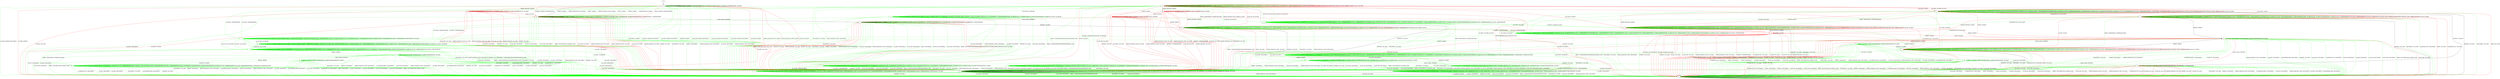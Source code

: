 digraph "" {
	graph ["Incoming time"=0.09775781631469727,
		"Outgoing time"=0.1464681625366211,
		Output="{'States': 36, 'Transitions': 837, 'Filename': '../results/ssh/DropBear-OpenSSH-z3-5.dot'}",
		Reference="{'States': 18, 'Transitions': 222, 'Filename': '../subjects/ssh/DropBear.dot'}",
		Solver=z3,
		Updated="{'States': 32, 'Transitions': 683, 'Filename': '../subjects/ssh/OpenSSH.dot'}",
		"f-measure"=0.15027624309392265,
		precision=0.09956076134699854,
		recall=0.3063063063063063
	];
	a -> a	[key=0,
		label="SERVICE_REQUEST_AUTH / SERVICE_ACCEPT"];
	a -> a	[key=1,
		label="CH_REQUEST_PTY / CH_NONE"];
	a -> a	[key=2,
		label="CH_DATA / CH_NONE"];
	a -> a	[key=3,
		label="CH_CLOSE / CH_NONE"];
	a -> a	[key=4,
		label="CH_EOF / CH_NONE"];
	a -> a	[key=5,
		color=green,
		label="KEXINIT / UNIMPLEMENTED"];
	a -> a	[key=6,
		color=green,
		label="CH_WINDOW_ADJUST / CH_NONE"];
	a -> a	[key=7,
		color=green,
		label="DEBUG / NO_RESP"];
	a -> a	[key=8,
		color=green,
		label="CH_EXTENDED_DATA / CH_NONE"];
	a -> a	[key=9,
		color=green,
		label="KEX30 / UNIMPLEMENTED"];
	a -> a	[key=10,
		color=green,
		label="IGNORE / NO_RESP"];
	a -> a	[key=11,
		color=green,
		label="UNIMPLEMENTED / NO_RESP"];
	a -> a	[key=12,
		color=red,
		label="UA_PK_NOK / NO_RESP"];
	a -> a	[key=13,
		color=red,
		label="SERVICE_REQUEST_CONN / SERVICE_ACCEPT"];
	a -> a	[key=14,
		color=red,
		label="UA_PK_OK / NO_RESP"];
	a -> d	[key=0,
		label="NEWKEYS / NO_CONN"];
	a -> d	[key=1,
		color=green,
		label="DISCONNECT / NO_CONN"];
	a -> d	[key=2,
		color=green,
		label="SERVICE_REQUEST_CONN / DISCONNECT"];
	a -> d	[key=3,
		color=green,
		label="REKEY / UNIMPLEMENTED|UNIMPLEMENTED|NO_CONN"];
	a -> d	[key=4,
		color=red,
		label="KEX30 / NO_CONN"];
	a -> l	[key=0,
		color=red,
		label="CH_OPEN / CH_OPEN_SUCCESS"];
	p	[color=green];
	a -> p	[key=0,
		color=green,
		label="UA_PK_OK / UA_SUCCESS"];
	a -> p	[key=1,
		color=green,
		label="UA_PW_OK / UA_SUCCESS"];
	q	[color=green];
	a -> q	[key=0,
		color=green,
		label="UA_PW_NOK / UA_FAILURE"];
	r	[color=green];
	a -> r	[key=0,
		color=green,
		label="UA_NONE / UA_FAILURE"];
	s	[color=green];
	a -> s	[key=0,
		color=green,
		label="UA_PK_NOK / UA_FAILURE"];
	t	[color=green];
	a -> t	[key=0,
		color=green,
		label="CH_OPEN / UNIMPLEMENTED"];
	hh	[color=red];
	a -> hh	[key=0,
		color=red,
		label="KEXINIT_PROCEED / KEXINIT"];
	ii	[color=red];
	a -> ii	[key=0,
		color=red,
		label="KEXINIT / KEXINIT"];
	b -> a	[key=0,
		color=green,
		label="SERVICE_REQUEST_AUTH / SERVICE_ACCEPT"];
	b -> a	[key=1,
		color=red,
		label="UA_PK_OK / UA_SUCCESS"];
	b -> b	[key=0,
		label="CH_REQUEST_PTY / CH_NONE"];
	b -> b	[key=1,
		label="CH_DATA / CH_NONE"];
	b -> b	[key=2,
		label="CH_CLOSE / CH_NONE"];
	b -> b	[key=3,
		label="CH_EOF / CH_NONE"];
	b -> b	[key=4,
		color=green,
		label="KEXINIT / UNIMPLEMENTED"];
	b -> b	[key=5,
		color=green,
		label="CH_WINDOW_ADJUST / CH_NONE"];
	b -> b	[key=6,
		color=green,
		label="DEBUG / NO_RESP"];
	b -> b	[key=7,
		color=green,
		label="UA_PK_OK / UNIMPLEMENTED"];
	b -> b	[key=8,
		color=green,
		label="UA_NONE / UNIMPLEMENTED"];
	b -> b	[key=9,
		color=green,
		label="CH_EXTENDED_DATA / CH_NONE"];
	b -> b	[key=10,
		color=green,
		label="UA_PK_NOK / UNIMPLEMENTED"];
	b -> b	[key=11,
		color=green,
		label="KEX30 / UNIMPLEMENTED"];
	b -> b	[key=12,
		color=green,
		label="IGNORE / NO_RESP"];
	b -> b	[key=13,
		color=green,
		label="UNIMPLEMENTED / NO_RESP"];
	b -> b	[key=14,
		color=green,
		label="UA_PW_OK / UNIMPLEMENTED"];
	b -> b	[key=15,
		color=green,
		label="UA_PW_NOK / UNIMPLEMENTED"];
	b -> b	[key=16,
		color=red,
		label="UA_PK_NOK / UA_FAILURE"];
	b -> b	[key=17,
		color=red,
		label="SERVICE_REQUEST_AUTH / SERVICE_ACCEPT"];
	b -> d	[key=0,
		label="NEWKEYS / NO_CONN"];
	b -> d	[key=1,
		color=green,
		label="DISCONNECT / NO_CONN"];
	b -> d	[key=2,
		color=green,
		label="SERVICE_REQUEST_CONN / DISCONNECT"];
	b -> d	[key=3,
		color=green,
		label="REKEY / UNIMPLEMENTED|UNIMPLEMENTED|NO_CONN"];
	b -> d	[key=4,
		color=red,
		label="KEX30 / NO_CONN"];
	b -> d	[key=5,
		color=red,
		label="SERVICE_REQUEST_CONN / NO_CONN"];
	b -> g	[key=0,
		color=red,
		label="CH_OPEN / NO_CONN"];
	o	[color=green];
	b -> o	[key=0,
		color=green,
		label="CH_OPEN / UNIMPLEMENTED"];
	b -> hh	[key=0,
		color=red,
		label="KEXINIT_PROCEED / KEXINIT"];
	b -> ii	[key=0,
		color=red,
		label="KEXINIT / KEXINIT"];
	c -> b	[key=0,
		label="NEWKEYS / NO_RESP"];
	c -> c	[key=0,
		label="CH_REQUEST_PTY / CH_NONE"];
	c -> c	[key=1,
		label="CH_DATA / CH_NONE"];
	c -> c	[key=2,
		label="CH_CLOSE / CH_NONE"];
	c -> c	[key=3,
		label="CH_EOF / CH_NONE"];
	c -> c	[key=4,
		color=green,
		label="CH_WINDOW_ADJUST / CH_NONE"];
	c -> c	[key=5,
		color=green,
		label="DEBUG / NO_RESP"];
	c -> c	[key=6,
		color=green,
		label="CH_EXTENDED_DATA / CH_NONE"];
	c -> c	[key=7,
		color=green,
		label="IGNORE / NO_RESP"];
	c -> c	[key=8,
		color=green,
		label="UNIMPLEMENTED / NO_RESP"];
	c -> c	[key=9,
		color=red,
		label="KEX30 / UNIMPLEMENTED"];
	c -> d	[key=0,
		color=green,
		label="DISCONNECT / NO_CONN"];
	c -> d	[key=1,
		color=green,
		label="KEXINIT / DISCONNECT"];
	c -> d	[key=2,
		color=green,
		label="SERVICE_REQUEST_AUTH / DISCONNECT"];
	c -> d	[key=3,
		color=green,
		label="UA_PK_OK / DISCONNECT"];
	c -> d	[key=4,
		color=green,
		label="SERVICE_REQUEST_CONN / DISCONNECT"];
	c -> d	[key=5,
		color=green,
		label="UA_NONE / DISCONNECT"];
	c -> d	[key=6,
		color=green,
		label="UA_PK_NOK / DISCONNECT"];
	c -> d	[key=7,
		color=green,
		label="KEX30 / DISCONNECT"];
	c -> d	[key=8,
		color=green,
		label="UA_PW_OK / DISCONNECT"];
	c -> d	[key=9,
		color=green,
		label="UA_PW_NOK / DISCONNECT"];
	c -> d	[key=10,
		color=green,
		label="REKEY / DISCONNECT|NO_CONN|NO_CONN"];
	c -> d	[key=11,
		color=red,
		label="UA_PK_NOK / NO_CONN"];
	c -> d	[key=12,
		color=red,
		label="SERVICE_REQUEST_AUTH / NO_CONN"];
	c -> d	[key=13,
		color=red,
		label="SERVICE_REQUEST_CONN / NO_CONN"];
	c -> d	[key=14,
		color=red,
		label="UA_PK_OK / NO_CONN"];
	c -> d	[key=15,
		color=red,
		label="KEXINIT_PROCEED / NO_CONN"];
	c -> d	[key=16,
		color=red,
		label="KEXINIT / NO_CONN"];
	c -> g	[key=0,
		color=green,
		label="CH_OPEN / DISCONNECT"];
	c -> g	[key=1,
		color=red,
		label="CH_OPEN / NO_CONN"];
	d -> d	[key=0,
		label="UA_PK_NOK / NO_CONN"];
	d -> d	[key=1,
		label="KEX30 / NO_CONN"];
	d -> d	[key=2,
		label="SERVICE_REQUEST_AUTH / NO_CONN"];
	d -> d	[key=3,
		label="SERVICE_REQUEST_CONN / NO_CONN"];
	d -> d	[key=4,
		label="NEWKEYS / NO_CONN"];
	d -> d	[key=5,
		label="CH_REQUEST_PTY / CH_NONE"];
	d -> d	[key=6,
		label="CH_DATA / CH_NONE"];
	d -> d	[key=7,
		label="UA_PK_OK / NO_CONN"];
	d -> d	[key=8,
		label="CH_CLOSE / CH_NONE"];
	d -> d	[key=9,
		label="KEXINIT / NO_CONN"];
	d -> d	[key=10,
		label="CH_EOF / CH_NONE"];
	d -> d	[key=11,
		color=green,
		label="DISCONNECT / NO_CONN"];
	d -> d	[key=12,
		color=green,
		label="CH_WINDOW_ADJUST / CH_NONE"];
	d -> d	[key=13,
		color=green,
		label="DEBUG / NO_CONN"];
	d -> d	[key=14,
		color=green,
		label="UA_NONE / NO_CONN"];
	d -> d	[key=15,
		color=green,
		label="CH_EXTENDED_DATA / CH_NONE"];
	d -> d	[key=16,
		color=green,
		label="IGNORE / NO_CONN"];
	d -> d	[key=17,
		color=green,
		label="UNIMPLEMENTED / NO_CONN"];
	d -> d	[key=18,
		color=green,
		label="UA_PW_OK / NO_CONN"];
	d -> d	[key=19,
		color=green,
		label="UA_PW_NOK / NO_CONN"];
	d -> d	[key=20,
		color=green,
		label="REKEY / NO_CONN|NO_CONN|NO_CONN"];
	d -> d	[key=21,
		color=red,
		label="KEXINIT_PROCEED / NO_CONN"];
	d -> g	[key=0,
		label="CH_OPEN / NO_CONN"];
	e -> a	[key=0,
		color=red,
		label="CH_CLOSE / CH_EOF"];
	e -> e	[key=0,
		label="CH_OPEN / CH_MAX"];
	e -> e	[key=1,
		label="CH_DATA / NO_RESP"];
	e -> e	[key=2,
		color=green,
		label="SERVICE_REQUEST_AUTH / UNIMPLEMENTED"];
	e -> e	[key=3,
		color=green,
		label="CH_WINDOW_ADJUST / NO_RESP"];
	e -> e	[key=4,
		color=green,
		label="DEBUG / NO_RESP"];
	e -> e	[key=5,
		color=green,
		label="UA_PK_OK / UNIMPLEMENTED"];
	e -> e	[key=6,
		color=green,
		label="SERVICE_REQUEST_CONN / UNIMPLEMENTED"];
	e -> e	[key=7,
		color=green,
		label="UA_NONE / UNIMPLEMENTED"];
	e -> e	[key=8,
		color=green,
		label="CH_EXTENDED_DATA / NO_RESP"];
	e -> e	[key=9,
		color=green,
		label="UA_PK_NOK / UNIMPLEMENTED"];
	e -> e	[key=10,
		color=green,
		label="KEX30 / UNIMPLEMENTED"];
	e -> e	[key=11,
		color=green,
		label="IGNORE / NO_RESP"];
	e -> e	[key=12,
		color=green,
		label="CH_EOF / NO_RESP"];
	e -> e	[key=13,
		color=green,
		label="UNIMPLEMENTED / NO_RESP"];
	e -> e	[key=14,
		color=green,
		label="UA_PW_OK / UNIMPLEMENTED"];
	e -> e	[key=15,
		color=green,
		label="UA_PW_NOK / UNIMPLEMENTED"];
	e -> e	[key=16,
		color=red,
		label="UA_PK_NOK / NO_RESP"];
	e -> e	[key=17,
		color=red,
		label="SERVICE_REQUEST_AUTH / SERVICE_ACCEPT"];
	e -> e	[key=18,
		color=red,
		label="SERVICE_REQUEST_CONN / SERVICE_ACCEPT"];
	e -> e	[key=19,
		color=red,
		label="UA_PK_OK / NO_RESP"];
	e -> f	[key=0,
		color=green,
		label="REKEY / KEXINIT|KEX31+NEWKEYS|NO_RESP"];
	e -> f	[key=1,
		color=red,
		label="CH_EOF / CH_EOF"];
	e -> g	[key=0,
		label="NEWKEYS / NO_CONN"];
	e -> g	[key=1,
		color=green,
		label="DISCONNECT / NO_CONN"];
	e -> g	[key=2,
		color=green,
		label="CH_REQUEST_PTY / DISCONNECT"];
	e -> g	[key=3,
		color=red,
		label="KEX30 / NO_CONN"];
	e -> g	[key=4,
		color=red,
		label="CH_REQUEST_PTY / NO_CONN"];
	e -> k	[key=0,
		label="KEXINIT / KEXINIT"];
	e -> p	[key=0,
		color=green,
		label="CH_CLOSE / CH_CLOSE"];
	jj	[color=red];
	e -> jj	[key=0,
		color=red,
		label="KEXINIT_PROCEED / KEXINIT"];
	f -> a	[key=0,
		color=red,
		label="CH_CLOSE / NO_RESP"];
	f -> f	[key=0,
		label="CH_OPEN / CH_MAX"];
	f -> f	[key=1,
		label="CH_EOF / NO_RESP"];
	f -> f	[key=2,
		color=green,
		label="SERVICE_REQUEST_AUTH / NO_RESP"];
	f -> f	[key=3,
		color=green,
		label="CH_WINDOW_ADJUST / NO_RESP"];
	f -> f	[key=4,
		color=green,
		label="DEBUG / NO_RESP"];
	f -> f	[key=5,
		color=green,
		label="UA_PK_OK / UNIMPLEMENTED"];
	f -> f	[key=6,
		color=green,
		label="SERVICE_REQUEST_CONN / NO_RESP"];
	f -> f	[key=7,
		color=green,
		label="UA_NONE / UNIMPLEMENTED"];
	f -> f	[key=8,
		color=green,
		label="CH_EXTENDED_DATA / NO_RESP"];
	f -> f	[key=9,
		color=green,
		label="UA_PK_NOK / UNIMPLEMENTED"];
	f -> f	[key=10,
		color=green,
		label="KEX30 / NO_RESP"];
	f -> f	[key=11,
		color=green,
		label="IGNORE / NO_RESP"];
	f -> f	[key=12,
		color=green,
		label="CH_DATA / NO_RESP"];
	f -> f	[key=13,
		color=green,
		label="UNIMPLEMENTED / NO_RESP"];
	f -> f	[key=14,
		color=green,
		label="UA_PW_OK / UNIMPLEMENTED"];
	f -> f	[key=15,
		color=green,
		label="UA_PW_NOK / UNIMPLEMENTED"];
	f -> f	[key=16,
		color=green,
		label="REKEY / KEXINIT|KEX31+NEWKEYS|NO_RESP"];
	f -> f	[key=17,
		color=red,
		label="UA_PK_NOK / NO_RESP"];
	f -> f	[key=18,
		color=red,
		label="SERVICE_REQUEST_AUTH / SERVICE_ACCEPT"];
	f -> f	[key=19,
		color=red,
		label="SERVICE_REQUEST_CONN / SERVICE_ACCEPT"];
	f -> f	[key=20,
		color=red,
		label="UA_PK_OK / NO_RESP"];
	f -> g	[key=0,
		label="NEWKEYS / NO_CONN"];
	f -> g	[key=1,
		color=green,
		label="DISCONNECT / NO_CONN"];
	f -> g	[key=2,
		color=green,
		label="CH_REQUEST_PTY / DISCONNECT"];
	f -> g	[key=3,
		color=red,
		label="KEX30 / NO_CONN"];
	f -> g	[key=4,
		color=red,
		label="CH_REQUEST_PTY / NO_CONN"];
	f -> g	[key=5,
		color=red,
		label="CH_DATA / NO_CONN"];
	f -> k	[key=0,
		label="KEXINIT / KEXINIT"];
	v	[color=green];
	f -> v	[key=0,
		color=green,
		label="CH_CLOSE / CH_CLOSE"];
	f -> jj	[key=0,
		color=red,
		label="KEXINIT_PROCEED / KEXINIT"];
	g -> d	[key=0,
		label="CH_CLOSE / NO_CONN"];
	g -> g	[key=0,
		label="UA_PK_NOK / NO_CONN"];
	g -> g	[key=1,
		label="KEX30 / NO_CONN"];
	g -> g	[key=2,
		label="SERVICE_REQUEST_AUTH / NO_CONN"];
	g -> g	[key=3,
		label="SERVICE_REQUEST_CONN / NO_CONN"];
	g -> g	[key=4,
		label="NEWKEYS / NO_CONN"];
	g -> g	[key=5,
		label="CH_REQUEST_PTY / NO_CONN"];
	g -> g	[key=6,
		label="CH_OPEN / CH_MAX"];
	g -> g	[key=7,
		label="CH_DATA / NO_CONN"];
	g -> g	[key=8,
		label="UA_PK_OK / NO_CONN"];
	g -> g	[key=9,
		label="KEXINIT / NO_CONN"];
	g -> g	[key=10,
		label="CH_EOF / NO_CONN"];
	g -> g	[key=11,
		color=green,
		label="DISCONNECT / NO_CONN"];
	g -> g	[key=12,
		color=green,
		label="CH_WINDOW_ADJUST / NO_CONN"];
	g -> g	[key=13,
		color=green,
		label="DEBUG / NO_CONN"];
	g -> g	[key=14,
		color=green,
		label="UA_NONE / NO_CONN"];
	g -> g	[key=15,
		color=green,
		label="CH_EXTENDED_DATA / NO_CONN"];
	g -> g	[key=16,
		color=green,
		label="IGNORE / NO_CONN"];
	g -> g	[key=17,
		color=green,
		label="UNIMPLEMENTED / NO_CONN"];
	g -> g	[key=18,
		color=green,
		label="UA_PW_OK / NO_CONN"];
	g -> g	[key=19,
		color=green,
		label="UA_PW_NOK / NO_CONN"];
	g -> g	[key=20,
		color=green,
		label="REKEY / NO_CONN|NO_CONN|NO_CONN"];
	g -> g	[key=21,
		color=red,
		label="KEXINIT_PROCEED / NO_CONN"];
	h -> d	[key=0,
		color=green,
		label="CH_CLOSE / DISCONNECT"];
	h -> d	[key=1,
		color=red,
		label="CH_CLOSE / NO_CONN"];
	h -> g	[key=0,
		color=green,
		label="DISCONNECT / NO_CONN"];
	h -> g	[key=1,
		color=green,
		label="KEXINIT / DISCONNECT"];
	h -> g	[key=2,
		color=green,
		label="SERVICE_REQUEST_AUTH / DISCONNECT"];
	h -> g	[key=3,
		color=green,
		label="CH_WINDOW_ADJUST / DISCONNECT"];
	h -> g	[key=4,
		color=green,
		label="UA_PK_OK / DISCONNECT"];
	h -> g	[key=5,
		color=green,
		label="SERVICE_REQUEST_CONN / DISCONNECT"];
	h -> g	[key=6,
		color=green,
		label="UA_NONE / DISCONNECT"];
	h -> g	[key=7,
		color=green,
		label="CH_EXTENDED_DATA / DISCONNECT"];
	h -> g	[key=8,
		color=green,
		label="UA_PK_NOK / DISCONNECT"];
	h -> g	[key=9,
		color=green,
		label="CH_REQUEST_PTY / DISCONNECT"];
	h -> g	[key=10,
		color=green,
		label="KEX30 / DISCONNECT"];
	h -> g	[key=11,
		color=green,
		label="CH_EOF / DISCONNECT"];
	h -> g	[key=12,
		color=green,
		label="CH_DATA / DISCONNECT"];
	h -> g	[key=13,
		color=green,
		label="UA_PW_OK / DISCONNECT"];
	h -> g	[key=14,
		color=green,
		label="UA_PW_NOK / DISCONNECT"];
	h -> g	[key=15,
		color=green,
		label="REKEY / DISCONNECT|NO_CONN|NO_CONN"];
	h -> g	[key=16,
		color=red,
		label="UA_PK_NOK / NO_CONN"];
	h -> g	[key=17,
		color=red,
		label="SERVICE_REQUEST_AUTH / NO_CONN"];
	h -> g	[key=18,
		color=red,
		label="SERVICE_REQUEST_CONN / NO_CONN"];
	h -> g	[key=19,
		color=red,
		label="CH_REQUEST_PTY / NO_CONN"];
	h -> g	[key=20,
		color=red,
		label="CH_DATA / NO_CONN"];
	h -> g	[key=21,
		color=red,
		label="UA_PK_OK / NO_CONN"];
	h -> g	[key=22,
		color=red,
		label="KEXINIT_PROCEED / NO_CONN"];
	h -> g	[key=23,
		color=red,
		label="KEXINIT / NO_CONN"];
	h -> g	[key=24,
		color=red,
		label="CH_EOF / NO_CONN"];
	h -> h	[key=0,
		label="CH_OPEN / CH_MAX"];
	h -> h	[key=1,
		color=green,
		label="DEBUG / NO_RESP"];
	h -> h	[key=2,
		color=green,
		label="IGNORE / NO_RESP"];
	h -> h	[key=3,
		color=green,
		label="UNIMPLEMENTED / NO_RESP"];
	h -> h	[key=4,
		color=red,
		label="KEX30 / UNIMPLEMENTED"];
	h -> l	[key=0,
		label="NEWKEYS / NO_RESP"];
	i -> b	[key=0,
		color=green,
		label="REKEY / KEXINIT|KEX31+NEWKEYS|NO_RESP"];
	i -> d	[key=0,
		color=green,
		label="DISCONNECT / KEXINIT"];
	i -> d	[key=1,
		color=green,
		label="UA_PK_OK / KEXINIT+DISCONNECT"];
	i -> d	[key=2,
		color=green,
		label="UA_NONE / KEXINIT+DISCONNECT"];
	i -> d	[key=3,
		color=green,
		label="NEWKEYS / KEXINIT"];
	i -> d	[key=4,
		color=green,
		label="UA_PK_NOK / KEXINIT+DISCONNECT"];
	i -> d	[key=5,
		color=green,
		label="UA_PW_OK / KEXINIT+DISCONNECT"];
	i -> d	[key=6,
		color=green,
		label="UA_PW_NOK / KEXINIT+DISCONNECT"];
	i -> d	[key=7,
		color=red,
		label="UA_PK_NOK / KEXINIT"];
	i -> d	[key=8,
		color=red,
		label="SERVICE_REQUEST_AUTH / KEXINIT"];
	i -> d	[key=9,
		color=red,
		label="SERVICE_REQUEST_CONN / KEXINIT"];
	i -> d	[key=10,
		color=red,
		label="UA_PK_OK / KEXINIT"];
	i -> g	[key=0,
		color=green,
		label="CH_OPEN / KEXINIT+DISCONNECT"];
	i -> g	[key=1,
		color=red,
		label="CH_OPEN / KEXINIT"];
	i -> i	[key=0,
		label="CH_REQUEST_PTY / CH_NONE"];
	i -> i	[key=1,
		label="CH_DATA / CH_NONE"];
	i -> i	[key=2,
		label="CH_CLOSE / CH_NONE"];
	i -> i	[key=3,
		label="CH_EOF / CH_NONE"];
	i -> i	[key=4,
		color=green,
		label="CH_WINDOW_ADJUST / CH_NONE"];
	i -> i	[key=5,
		color=green,
		label="CH_EXTENDED_DATA / CH_NONE"];
	i -> m	[key=0,
		label="KEXINIT / KEXINIT"];
	i -> m	[key=1,
		color=green,
		label="SERVICE_REQUEST_AUTH / KEXINIT"];
	i -> m	[key=2,
		color=green,
		label="DEBUG / KEXINIT"];
	i -> m	[key=3,
		color=green,
		label="SERVICE_REQUEST_CONN / KEXINIT"];
	i -> m	[key=4,
		color=green,
		label="KEX30 / KEXINIT"];
	i -> m	[key=5,
		color=green,
		label="IGNORE / KEXINIT"];
	i -> m	[key=6,
		color=green,
		label="UNIMPLEMENTED / KEXINIT"];
	i -> m	[key=7,
		color=red,
		label="KEX30 / KEXINIT+UNIMPLEMENTED"];
	i -> m	[key=8,
		color=red,
		label="NEWKEYS / KEXINIT+UNIMPLEMENTED"];
	gg	[color=red];
	i -> gg	[key=0,
		color=red,
		label="KEXINIT_PROCEED / KEXINIT"];
	j -> a	[key=0,
		color=red,
		label="CH_CLOSE / NO_RESP"];
	j -> e	[key=0,
		color=green,
		label="CH_REQUEST_PTY / CH_SUCCESS"];
	j -> f	[key=0,
		color=red,
		label="CH_REQUEST_PTY / CH_SUCCESS"];
	j -> g	[key=0,
		label="NEWKEYS / NO_CONN"];
	j -> g	[key=1,
		color=green,
		label="DISCONNECT / NO_CONN"];
	j -> g	[key=2,
		color=red,
		label="KEX30 / NO_CONN"];
	j -> g	[key=3,
		color=red,
		label="CH_DATA / NO_CONN"];
	j -> j	[key=0,
		label="CH_OPEN / CH_MAX"];
	j -> j	[key=1,
		label="CH_EOF / NO_RESP"];
	j -> j	[key=2,
		color=green,
		label="SERVICE_REQUEST_AUTH / UNIMPLEMENTED"];
	j -> j	[key=3,
		color=green,
		label="CH_WINDOW_ADJUST / NO_RESP"];
	j -> j	[key=4,
		color=green,
		label="DEBUG / NO_RESP"];
	j -> j	[key=5,
		color=green,
		label="UA_PK_OK / UNIMPLEMENTED"];
	j -> j	[key=6,
		color=green,
		label="SERVICE_REQUEST_CONN / UNIMPLEMENTED"];
	j -> j	[key=7,
		color=green,
		label="UA_NONE / UNIMPLEMENTED"];
	j -> j	[key=8,
		color=green,
		label="CH_EXTENDED_DATA / NO_RESP"];
	j -> j	[key=9,
		color=green,
		label="UA_PK_NOK / UNIMPLEMENTED"];
	j -> j	[key=10,
		color=green,
		label="KEX30 / UNIMPLEMENTED"];
	j -> j	[key=11,
		color=green,
		label="IGNORE / NO_RESP"];
	j -> j	[key=12,
		color=green,
		label="CH_DATA / NO_RESP"];
	j -> j	[key=13,
		color=green,
		label="UNIMPLEMENTED / NO_RESP"];
	j -> j	[key=14,
		color=green,
		label="UA_PW_OK / UNIMPLEMENTED"];
	j -> j	[key=15,
		color=green,
		label="UA_PW_NOK / UNIMPLEMENTED"];
	j -> j	[key=16,
		color=red,
		label="UA_PK_NOK / NO_RESP"];
	j -> j	[key=17,
		color=red,
		label="SERVICE_REQUEST_AUTH / SERVICE_ACCEPT"];
	j -> j	[key=18,
		color=red,
		label="SERVICE_REQUEST_CONN / SERVICE_ACCEPT"];
	j -> j	[key=19,
		color=red,
		label="UA_PK_OK / NO_RESP"];
	j -> k	[key=0,
		color=red,
		label="KEXINIT / KEXINIT"];
	j -> l	[key=0,
		color=green,
		label="REKEY / KEXINIT|KEX31+NEWKEYS|NO_RESP"];
	j -> p	[key=0,
		color=green,
		label="CH_CLOSE / CH_CLOSE"];
	bb	[color=green];
	j -> bb	[key=0,
		color=green,
		label="KEXINIT / KEXINIT"];
	j -> jj	[key=0,
		color=red,
		label="KEXINIT_PROCEED / KEXINIT"];
	k -> d	[key=0,
		color=green,
		label="CH_CLOSE / DISCONNECT"];
	k -> d	[key=1,
		color=red,
		label="CH_CLOSE / NO_CONN"];
	k -> g	[key=0,
		color=green,
		label="DISCONNECT / NO_CONN"];
	k -> g	[key=1,
		color=green,
		label="KEXINIT / DISCONNECT"];
	k -> g	[key=2,
		color=green,
		label="SERVICE_REQUEST_AUTH / DISCONNECT"];
	k -> g	[key=3,
		color=green,
		label="CH_WINDOW_ADJUST / DISCONNECT"];
	k -> g	[key=4,
		color=green,
		label="UA_PK_OK / DISCONNECT"];
	k -> g	[key=5,
		color=green,
		label="SERVICE_REQUEST_CONN / DISCONNECT"];
	k -> g	[key=6,
		color=green,
		label="UA_NONE / DISCONNECT"];
	k -> g	[key=7,
		color=green,
		label="CH_EXTENDED_DATA / DISCONNECT"];
	k -> g	[key=8,
		color=green,
		label="NEWKEYS / NO_CONN"];
	k -> g	[key=9,
		color=green,
		label="UA_PK_NOK / DISCONNECT"];
	k -> g	[key=10,
		color=green,
		label="CH_REQUEST_PTY / DISCONNECT"];
	k -> g	[key=11,
		color=green,
		label="CH_EOF / DISCONNECT"];
	k -> g	[key=12,
		color=green,
		label="CH_DATA / DISCONNECT"];
	k -> g	[key=13,
		color=green,
		label="UA_PW_OK / DISCONNECT"];
	k -> g	[key=14,
		color=green,
		label="UA_PW_NOK / DISCONNECT"];
	k -> g	[key=15,
		color=green,
		label="REKEY / DISCONNECT|NO_CONN|NO_CONN"];
	k -> g	[key=16,
		color=red,
		label="UA_PK_NOK / NO_CONN"];
	k -> g	[key=17,
		color=red,
		label="SERVICE_REQUEST_AUTH / NO_CONN"];
	k -> g	[key=18,
		color=red,
		label="SERVICE_REQUEST_CONN / NO_CONN"];
	k -> g	[key=19,
		color=red,
		label="NEWKEYS / UNIMPLEMENTED"];
	k -> g	[key=20,
		color=red,
		label="CH_REQUEST_PTY / NO_CONN"];
	k -> g	[key=21,
		color=red,
		label="CH_DATA / NO_CONN"];
	k -> g	[key=22,
		color=red,
		label="UA_PK_OK / NO_CONN"];
	k -> g	[key=23,
		color=red,
		label="KEXINIT_PROCEED / NO_CONN"];
	k -> g	[key=24,
		color=red,
		label="KEXINIT / NO_CONN"];
	k -> g	[key=25,
		color=red,
		label="CH_EOF / NO_CONN"];
	k -> h	[key=0,
		color=red,
		label="KEX30 / KEX31+NEWKEYS"];
	k -> k	[key=0,
		label="CH_OPEN / CH_MAX"];
	k -> k	[key=1,
		color=green,
		label="DEBUG / NO_RESP"];
	k -> k	[key=2,
		color=green,
		label="IGNORE / NO_RESP"];
	k -> k	[key=3,
		color=green,
		label="UNIMPLEMENTED / NO_RESP"];
	ff	[color=green];
	k -> ff	[key=0,
		color=green,
		label="KEX30 / KEX31+NEWKEYS"];
	l -> a	[key=0,
		color=red,
		label="CH_CLOSE / CH_EOF"];
	l -> e	[key=0,
		color=red,
		label="CH_REQUEST_PTY / CH_SUCCESS"];
	l -> f	[key=0,
		color=green,
		label="CH_REQUEST_PTY / CH_SUCCESS"];
	l -> g	[key=0,
		label="NEWKEYS / NO_CONN"];
	l -> g	[key=1,
		color=green,
		label="DISCONNECT / NO_CONN"];
	l -> g	[key=2,
		color=red,
		label="KEX30 / NO_CONN"];
	l -> j	[key=0,
		color=red,
		label="CH_EOF / CH_EOF"];
	l -> k	[key=0,
		color=red,
		label="KEXINIT / KEXINIT"];
	l -> l	[key=0,
		label="CH_OPEN / CH_MAX"];
	l -> l	[key=1,
		label="CH_DATA / NO_RESP"];
	l -> l	[key=2,
		color=green,
		label="SERVICE_REQUEST_AUTH / NO_RESP"];
	l -> l	[key=3,
		color=green,
		label="CH_WINDOW_ADJUST / NO_RESP"];
	l -> l	[key=4,
		color=green,
		label="DEBUG / NO_RESP"];
	l -> l	[key=5,
		color=green,
		label="UA_PK_OK / UNIMPLEMENTED"];
	l -> l	[key=6,
		color=green,
		label="SERVICE_REQUEST_CONN / NO_RESP"];
	l -> l	[key=7,
		color=green,
		label="UA_NONE / UNIMPLEMENTED"];
	l -> l	[key=8,
		color=green,
		label="CH_EXTENDED_DATA / NO_RESP"];
	l -> l	[key=9,
		color=green,
		label="UA_PK_NOK / UNIMPLEMENTED"];
	l -> l	[key=10,
		color=green,
		label="KEX30 / NO_RESP"];
	l -> l	[key=11,
		color=green,
		label="IGNORE / NO_RESP"];
	l -> l	[key=12,
		color=green,
		label="CH_EOF / NO_RESP"];
	l -> l	[key=13,
		color=green,
		label="UNIMPLEMENTED / NO_RESP"];
	l -> l	[key=14,
		color=green,
		label="UA_PW_OK / UNIMPLEMENTED"];
	l -> l	[key=15,
		color=green,
		label="UA_PW_NOK / UNIMPLEMENTED"];
	l -> l	[key=16,
		color=green,
		label="REKEY / KEXINIT|KEX31+NEWKEYS|NO_RESP"];
	l -> l	[key=17,
		color=red,
		label="UA_PK_NOK / NO_RESP"];
	l -> l	[key=18,
		color=red,
		label="SERVICE_REQUEST_AUTH / SERVICE_ACCEPT"];
	l -> l	[key=19,
		color=red,
		label="SERVICE_REQUEST_CONN / SERVICE_ACCEPT"];
	l -> l	[key=20,
		color=red,
		label="UA_PK_OK / NO_RESP"];
	l -> v	[key=0,
		color=green,
		label="CH_CLOSE / CH_CLOSE"];
	l -> bb	[key=0,
		color=green,
		label="KEXINIT / KEXINIT"];
	l -> jj	[key=0,
		color=red,
		label="KEXINIT_PROCEED / KEXINIT"];
	m -> c	[key=0,
		label="KEX30 / KEX31+NEWKEYS"];
	m -> d	[key=0,
		color=green,
		label="DISCONNECT / NO_CONN"];
	m -> d	[key=1,
		color=green,
		label="KEXINIT / DISCONNECT"];
	m -> d	[key=2,
		color=green,
		label="SERVICE_REQUEST_AUTH / DISCONNECT"];
	m -> d	[key=3,
		color=green,
		label="UA_PK_OK / DISCONNECT"];
	m -> d	[key=4,
		color=green,
		label="SERVICE_REQUEST_CONN / DISCONNECT"];
	m -> d	[key=5,
		color=green,
		label="UA_NONE / DISCONNECT"];
	m -> d	[key=6,
		color=green,
		label="NEWKEYS / NO_CONN"];
	m -> d	[key=7,
		color=green,
		label="UA_PK_NOK / DISCONNECT"];
	m -> d	[key=8,
		color=green,
		label="UA_PW_OK / DISCONNECT"];
	m -> d	[key=9,
		color=green,
		label="UA_PW_NOK / DISCONNECT"];
	m -> d	[key=10,
		color=green,
		label="REKEY / DISCONNECT|NO_CONN|NO_CONN"];
	m -> d	[key=11,
		color=red,
		label="UA_PK_NOK / NO_CONN"];
	m -> d	[key=12,
		color=red,
		label="SERVICE_REQUEST_AUTH / NO_CONN"];
	m -> d	[key=13,
		color=red,
		label="SERVICE_REQUEST_CONN / NO_CONN"];
	m -> d	[key=14,
		color=red,
		label="UA_PK_OK / NO_CONN"];
	m -> d	[key=15,
		color=red,
		label="KEXINIT_PROCEED / NO_CONN"];
	m -> d	[key=16,
		color=red,
		label="KEXINIT / NO_CONN"];
	m -> g	[key=0,
		color=green,
		label="CH_OPEN / DISCONNECT"];
	m -> g	[key=1,
		color=red,
		label="CH_OPEN / NO_CONN"];
	m -> m	[key=0,
		label="CH_REQUEST_PTY / CH_NONE"];
	m -> m	[key=1,
		label="CH_DATA / CH_NONE"];
	m -> m	[key=2,
		label="CH_CLOSE / CH_NONE"];
	m -> m	[key=3,
		label="CH_EOF / CH_NONE"];
	m -> m	[key=4,
		color=green,
		label="CH_WINDOW_ADJUST / CH_NONE"];
	m -> m	[key=5,
		color=green,
		label="DEBUG / NO_RESP"];
	m -> m	[key=6,
		color=green,
		label="CH_EXTENDED_DATA / CH_NONE"];
	m -> m	[key=7,
		color=green,
		label="IGNORE / NO_RESP"];
	m -> m	[key=8,
		color=green,
		label="UNIMPLEMENTED / NO_RESP"];
	m -> m	[key=9,
		color=red,
		label="NEWKEYS / UNIMPLEMENTED"];
	n -> i	[key=0];
	o -> b	[key=0,
		color=green,
		label="CH_CLOSE / UNIMPLEMENTED"];
	o -> g	[key=0,
		color=green,
		label="DISCONNECT / NO_CONN"];
	o -> g	[key=1,
		color=green,
		label="SERVICE_REQUEST_CONN / DISCONNECT"];
	o -> g	[key=2,
		color=green,
		label="NEWKEYS / NO_CONN"];
	o -> g	[key=3,
		color=green,
		label="REKEY / UNIMPLEMENTED|UNIMPLEMENTED|NO_CONN"];
	o -> o	[key=0,
		color=green,
		label="KEXINIT / UNIMPLEMENTED"];
	o -> o	[key=1,
		color=green,
		label="CH_WINDOW_ADJUST / UNIMPLEMENTED"];
	o -> o	[key=2,
		color=green,
		label="DEBUG / NO_RESP"];
	o -> o	[key=3,
		color=green,
		label="UA_PK_OK / UNIMPLEMENTED"];
	o -> o	[key=4,
		color=green,
		label="UA_NONE / UNIMPLEMENTED"];
	o -> o	[key=5,
		color=green,
		label="CH_EXTENDED_DATA / UNIMPLEMENTED"];
	o -> o	[key=6,
		color=green,
		label="UA_PK_NOK / UNIMPLEMENTED"];
	o -> o	[key=7,
		color=green,
		label="CH_OPEN / CH_MAX"];
	o -> o	[key=8,
		color=green,
		label="CH_REQUEST_PTY / UNIMPLEMENTED"];
	o -> o	[key=9,
		color=green,
		label="KEX30 / UNIMPLEMENTED"];
	o -> o	[key=10,
		color=green,
		label="IGNORE / NO_RESP"];
	o -> o	[key=11,
		color=green,
		label="CH_EOF / UNIMPLEMENTED"];
	o -> o	[key=12,
		color=green,
		label="CH_DATA / UNIMPLEMENTED"];
	o -> o	[key=13,
		color=green,
		label="UNIMPLEMENTED / NO_RESP"];
	o -> o	[key=14,
		color=green,
		label="UA_PW_OK / UNIMPLEMENTED"];
	o -> o	[key=15,
		color=green,
		label="UA_PW_NOK / UNIMPLEMENTED"];
	o -> t	[key=0,
		color=green,
		label="SERVICE_REQUEST_AUTH / SERVICE_ACCEPT"];
	p -> d	[key=0,
		color=green,
		label="DISCONNECT / NO_CONN"];
	p -> d	[key=1,
		color=green,
		label="NEWKEYS / NO_CONN"];
	p -> j	[key=0,
		color=green,
		label="CH_OPEN / CH_OPEN_SUCCESS"];
	p -> p	[key=0,
		color=green,
		label="SERVICE_REQUEST_AUTH / UNIMPLEMENTED"];
	p -> p	[key=1,
		color=green,
		label="CH_WINDOW_ADJUST / CH_NONE"];
	p -> p	[key=2,
		color=green,
		label="DEBUG / NO_RESP"];
	p -> p	[key=3,
		color=green,
		label="UA_PK_OK / UNIMPLEMENTED"];
	p -> p	[key=4,
		color=green,
		label="SERVICE_REQUEST_CONN / UNIMPLEMENTED"];
	p -> p	[key=5,
		color=green,
		label="UA_NONE / UNIMPLEMENTED"];
	p -> p	[key=6,
		color=green,
		label="CH_EXTENDED_DATA / CH_NONE"];
	p -> p	[key=7,
		color=green,
		label="UA_PK_NOK / UNIMPLEMENTED"];
	p -> p	[key=8,
		color=green,
		label="CH_CLOSE / CH_NONE"];
	p -> p	[key=9,
		color=green,
		label="CH_REQUEST_PTY / CH_NONE"];
	p -> p	[key=10,
		color=green,
		label="KEX30 / UNIMPLEMENTED"];
	p -> p	[key=11,
		color=green,
		label="IGNORE / NO_RESP"];
	p -> p	[key=12,
		color=green,
		label="CH_EOF / CH_NONE"];
	p -> p	[key=13,
		color=green,
		label="CH_DATA / CH_NONE"];
	p -> p	[key=14,
		color=green,
		label="UNIMPLEMENTED / NO_RESP"];
	p -> p	[key=15,
		color=green,
		label="UA_PW_OK / UNIMPLEMENTED"];
	p -> p	[key=16,
		color=green,
		label="UA_PW_NOK / UNIMPLEMENTED"];
	u	[color=green];
	p -> u	[key=0,
		color=green,
		label="KEXINIT / KEXINIT"];
	p -> v	[key=0,
		color=green,
		label="REKEY / KEXINIT|KEX31+NEWKEYS|NO_RESP"];
	q -> d	[key=0,
		color=green,
		label="DISCONNECT / NO_CONN"];
	q -> d	[key=1,
		color=green,
		label="UA_PK_OK / DISCONNECT"];
	q -> d	[key=2,
		color=green,
		label="SERVICE_REQUEST_CONN / DISCONNECT"];
	q -> d	[key=3,
		color=green,
		label="UA_NONE / DISCONNECT"];
	q -> d	[key=4,
		color=green,
		label="NEWKEYS / NO_CONN"];
	q -> d	[key=5,
		color=green,
		label="UA_PK_NOK / DISCONNECT"];
	q -> d	[key=6,
		color=green,
		label="REKEY / UNIMPLEMENTED|UNIMPLEMENTED|NO_CONN"];
	q -> p	[key=0,
		color=green,
		label="UA_PW_OK / UA_SUCCESS"];
	q -> q	[key=0,
		color=green,
		label="KEXINIT / UNIMPLEMENTED"];
	q -> q	[key=1,
		color=green,
		label="SERVICE_REQUEST_AUTH / SERVICE_ACCEPT"];
	q -> q	[key=2,
		color=green,
		label="CH_WINDOW_ADJUST / CH_NONE"];
	q -> q	[key=3,
		color=green,
		label="DEBUG / NO_RESP"];
	q -> q	[key=4,
		color=green,
		label="CH_EXTENDED_DATA / CH_NONE"];
	q -> q	[key=5,
		color=green,
		label="CH_CLOSE / CH_NONE"];
	q -> q	[key=6,
		color=green,
		label="CH_REQUEST_PTY / CH_NONE"];
	q -> q	[key=7,
		color=green,
		label="KEX30 / UNIMPLEMENTED"];
	q -> q	[key=8,
		color=green,
		label="IGNORE / NO_RESP"];
	q -> q	[key=9,
		color=green,
		label="CH_EOF / CH_NONE"];
	q -> q	[key=10,
		color=green,
		label="CH_DATA / CH_NONE"];
	q -> q	[key=11,
		color=green,
		label="UNIMPLEMENTED / NO_RESP"];
	q -> q	[key=12,
		color=green,
		label="UA_PW_NOK / UA_FAILURE"];
	w	[color=green];
	q -> w	[key=0,
		color=green,
		label="CH_OPEN / UNIMPLEMENTED"];
	r -> d	[key=0,
		color=green,
		label="DISCONNECT / NO_CONN"];
	r -> d	[key=1,
		color=green,
		label="UA_PK_OK / DISCONNECT"];
	r -> d	[key=2,
		color=green,
		label="SERVICE_REQUEST_CONN / DISCONNECT"];
	r -> d	[key=3,
		color=green,
		label="NEWKEYS / NO_CONN"];
	r -> d	[key=4,
		color=green,
		label="UA_PK_NOK / DISCONNECT"];
	r -> d	[key=5,
		color=green,
		label="UA_PW_OK / DISCONNECT"];
	r -> d	[key=6,
		color=green,
		label="UA_PW_NOK / DISCONNECT"];
	r -> d	[key=7,
		color=green,
		label="REKEY / UNIMPLEMENTED|UNIMPLEMENTED|NO_CONN"];
	r -> r	[key=0,
		color=green,
		label="KEXINIT / UNIMPLEMENTED"];
	r -> r	[key=1,
		color=green,
		label="SERVICE_REQUEST_AUTH / SERVICE_ACCEPT"];
	r -> r	[key=2,
		color=green,
		label="CH_WINDOW_ADJUST / CH_NONE"];
	r -> r	[key=3,
		color=green,
		label="DEBUG / NO_RESP"];
	r -> r	[key=4,
		color=green,
		label="UA_NONE / UA_FAILURE"];
	r -> r	[key=5,
		color=green,
		label="CH_EXTENDED_DATA / CH_NONE"];
	r -> r	[key=6,
		color=green,
		label="CH_CLOSE / CH_NONE"];
	r -> r	[key=7,
		color=green,
		label="CH_REQUEST_PTY / CH_NONE"];
	r -> r	[key=8,
		color=green,
		label="KEX30 / UNIMPLEMENTED"];
	r -> r	[key=9,
		color=green,
		label="IGNORE / NO_RESP"];
	r -> r	[key=10,
		color=green,
		label="CH_EOF / CH_NONE"];
	r -> r	[key=11,
		color=green,
		label="CH_DATA / CH_NONE"];
	r -> r	[key=12,
		color=green,
		label="UNIMPLEMENTED / NO_RESP"];
	x	[color=green];
	r -> x	[key=0,
		color=green,
		label="CH_OPEN / UNIMPLEMENTED"];
	s -> d	[key=0,
		color=green,
		label="DISCONNECT / NO_CONN"];
	s -> d	[key=1,
		color=green,
		label="UA_PK_OK / DISCONNECT"];
	s -> d	[key=2,
		color=green,
		label="SERVICE_REQUEST_CONN / DISCONNECT"];
	s -> d	[key=3,
		color=green,
		label="UA_NONE / DISCONNECT"];
	s -> d	[key=4,
		color=green,
		label="NEWKEYS / NO_CONN"];
	s -> d	[key=5,
		color=green,
		label="UA_PW_OK / DISCONNECT"];
	s -> d	[key=6,
		color=green,
		label="UA_PW_NOK / DISCONNECT"];
	s -> d	[key=7,
		color=green,
		label="REKEY / UNIMPLEMENTED|UNIMPLEMENTED|NO_CONN"];
	s -> s	[key=0,
		color=green,
		label="KEXINIT / UNIMPLEMENTED"];
	s -> s	[key=1,
		color=green,
		label="SERVICE_REQUEST_AUTH / SERVICE_ACCEPT"];
	s -> s	[key=2,
		color=green,
		label="CH_WINDOW_ADJUST / CH_NONE"];
	s -> s	[key=3,
		color=green,
		label="DEBUG / NO_RESP"];
	s -> s	[key=4,
		color=green,
		label="CH_EXTENDED_DATA / CH_NONE"];
	s -> s	[key=5,
		color=green,
		label="UA_PK_NOK / UA_FAILURE"];
	s -> s	[key=6,
		color=green,
		label="CH_CLOSE / CH_NONE"];
	s -> s	[key=7,
		color=green,
		label="CH_REQUEST_PTY / CH_NONE"];
	s -> s	[key=8,
		color=green,
		label="KEX30 / UNIMPLEMENTED"];
	s -> s	[key=9,
		color=green,
		label="IGNORE / NO_RESP"];
	s -> s	[key=10,
		color=green,
		label="CH_EOF / CH_NONE"];
	s -> s	[key=11,
		color=green,
		label="CH_DATA / CH_NONE"];
	s -> s	[key=12,
		color=green,
		label="UNIMPLEMENTED / NO_RESP"];
	y	[color=green];
	s -> y	[key=0,
		color=green,
		label="CH_OPEN / UNIMPLEMENTED"];
	t -> a	[key=0,
		color=green,
		label="CH_CLOSE / UNIMPLEMENTED"];
	t -> g	[key=0,
		color=green,
		label="DISCONNECT / NO_CONN"];
	t -> g	[key=1,
		color=green,
		label="SERVICE_REQUEST_CONN / DISCONNECT"];
	t -> g	[key=2,
		color=green,
		label="NEWKEYS / NO_CONN"];
	t -> g	[key=3,
		color=green,
		label="REKEY / UNIMPLEMENTED|UNIMPLEMENTED|NO_CONN"];
	t -> t	[key=0,
		color=green,
		label="KEXINIT / UNIMPLEMENTED"];
	t -> t	[key=1,
		color=green,
		label="SERVICE_REQUEST_AUTH / SERVICE_ACCEPT"];
	t -> t	[key=2,
		color=green,
		label="CH_WINDOW_ADJUST / UNIMPLEMENTED"];
	t -> t	[key=3,
		color=green,
		label="DEBUG / NO_RESP"];
	t -> t	[key=4,
		color=green,
		label="CH_EXTENDED_DATA / UNIMPLEMENTED"];
	t -> t	[key=5,
		color=green,
		label="CH_OPEN / CH_MAX"];
	t -> t	[key=6,
		color=green,
		label="CH_REQUEST_PTY / UNIMPLEMENTED"];
	t -> t	[key=7,
		color=green,
		label="KEX30 / UNIMPLEMENTED"];
	t -> t	[key=8,
		color=green,
		label="IGNORE / NO_RESP"];
	t -> t	[key=9,
		color=green,
		label="CH_EOF / UNIMPLEMENTED"];
	t -> t	[key=10,
		color=green,
		label="CH_DATA / UNIMPLEMENTED"];
	t -> t	[key=11,
		color=green,
		label="UNIMPLEMENTED / NO_RESP"];
	t -> w	[key=0,
		color=green,
		label="UA_PW_NOK / UA_FAILURE"];
	t -> x	[key=0,
		color=green,
		label="UA_NONE / UA_FAILURE"];
	t -> y	[key=0,
		color=green,
		label="UA_PK_NOK / UA_FAILURE"];
	z	[color=green];
	t -> z	[key=0,
		color=green,
		label="UA_PK_OK / UA_SUCCESS"];
	t -> z	[key=1,
		color=green,
		label="UA_PW_OK / UA_SUCCESS"];
	u -> d	[key=0,
		color=green,
		label="DISCONNECT / NO_CONN"];
	u -> d	[key=1,
		color=green,
		label="KEXINIT / DISCONNECT"];
	u -> d	[key=2,
		color=green,
		label="SERVICE_REQUEST_AUTH / DISCONNECT"];
	u -> d	[key=3,
		color=green,
		label="UA_PK_OK / DISCONNECT"];
	u -> d	[key=4,
		color=green,
		label="SERVICE_REQUEST_CONN / DISCONNECT"];
	u -> d	[key=5,
		color=green,
		label="UA_NONE / DISCONNECT"];
	u -> d	[key=6,
		color=green,
		label="NEWKEYS / NO_CONN"];
	u -> d	[key=7,
		color=green,
		label="UA_PK_NOK / DISCONNECT"];
	u -> d	[key=8,
		color=green,
		label="UA_PW_OK / DISCONNECT"];
	u -> d	[key=9,
		color=green,
		label="UA_PW_NOK / DISCONNECT"];
	u -> d	[key=10,
		color=green,
		label="REKEY / DISCONNECT|NO_CONN|NO_CONN"];
	u -> g	[key=0,
		color=green,
		label="CH_OPEN / DISCONNECT"];
	u -> u	[key=0,
		color=green,
		label="CH_WINDOW_ADJUST / CH_NONE"];
	u -> u	[key=1,
		color=green,
		label="DEBUG / NO_RESP"];
	u -> u	[key=2,
		color=green,
		label="CH_EXTENDED_DATA / CH_NONE"];
	u -> u	[key=3,
		color=green,
		label="CH_CLOSE / CH_NONE"];
	u -> u	[key=4,
		color=green,
		label="CH_REQUEST_PTY / CH_NONE"];
	u -> u	[key=5,
		color=green,
		label="IGNORE / NO_RESP"];
	u -> u	[key=6,
		color=green,
		label="CH_EOF / CH_NONE"];
	u -> u	[key=7,
		color=green,
		label="CH_DATA / CH_NONE"];
	u -> u	[key=8,
		color=green,
		label="UNIMPLEMENTED / NO_RESP"];
	aa	[color=green];
	u -> aa	[key=0,
		color=green,
		label="KEX30 / KEX31+NEWKEYS"];
	v -> d	[key=0,
		color=green,
		label="DISCONNECT / NO_CONN"];
	v -> d	[key=1,
		color=green,
		label="NEWKEYS / NO_CONN"];
	v -> l	[key=0,
		color=green,
		label="CH_OPEN / CH_OPEN_SUCCESS"];
	v -> u	[key=0,
		color=green,
		label="KEXINIT / KEXINIT"];
	v -> v	[key=0,
		color=green,
		label="SERVICE_REQUEST_AUTH / NO_RESP"];
	v -> v	[key=1,
		color=green,
		label="CH_WINDOW_ADJUST / CH_NONE"];
	v -> v	[key=2,
		color=green,
		label="DEBUG / NO_RESP"];
	v -> v	[key=3,
		color=green,
		label="UA_PK_OK / UNIMPLEMENTED"];
	v -> v	[key=4,
		color=green,
		label="SERVICE_REQUEST_CONN / NO_RESP"];
	v -> v	[key=5,
		color=green,
		label="UA_NONE / UNIMPLEMENTED"];
	v -> v	[key=6,
		color=green,
		label="CH_EXTENDED_DATA / CH_NONE"];
	v -> v	[key=7,
		color=green,
		label="UA_PK_NOK / UNIMPLEMENTED"];
	v -> v	[key=8,
		color=green,
		label="CH_CLOSE / CH_NONE"];
	v -> v	[key=9,
		color=green,
		label="CH_REQUEST_PTY / CH_NONE"];
	v -> v	[key=10,
		color=green,
		label="KEX30 / NO_RESP"];
	v -> v	[key=11,
		color=green,
		label="IGNORE / NO_RESP"];
	v -> v	[key=12,
		color=green,
		label="CH_EOF / CH_NONE"];
	v -> v	[key=13,
		color=green,
		label="CH_DATA / CH_NONE"];
	v -> v	[key=14,
		color=green,
		label="UNIMPLEMENTED / NO_RESP"];
	v -> v	[key=15,
		color=green,
		label="UA_PW_OK / UNIMPLEMENTED"];
	v -> v	[key=16,
		color=green,
		label="UA_PW_NOK / UNIMPLEMENTED"];
	v -> v	[key=17,
		color=green,
		label="REKEY / KEXINIT|KEX31+NEWKEYS|NO_RESP"];
	w -> g	[key=0,
		color=green,
		label="DISCONNECT / NO_CONN"];
	w -> g	[key=1,
		color=green,
		label="UA_PK_OK / DISCONNECT"];
	w -> g	[key=2,
		color=green,
		label="SERVICE_REQUEST_CONN / DISCONNECT"];
	w -> g	[key=3,
		color=green,
		label="UA_NONE / DISCONNECT"];
	w -> g	[key=4,
		color=green,
		label="NEWKEYS / NO_CONN"];
	w -> g	[key=5,
		color=green,
		label="UA_PK_NOK / DISCONNECT"];
	w -> g	[key=6,
		color=green,
		label="REKEY / UNIMPLEMENTED|UNIMPLEMENTED|NO_CONN"];
	w -> q	[key=0,
		color=green,
		label="CH_CLOSE / UNIMPLEMENTED"];
	w -> w	[key=0,
		color=green,
		label="KEXINIT / UNIMPLEMENTED"];
	w -> w	[key=1,
		color=green,
		label="SERVICE_REQUEST_AUTH / SERVICE_ACCEPT"];
	w -> w	[key=2,
		color=green,
		label="CH_WINDOW_ADJUST / UNIMPLEMENTED"];
	w -> w	[key=3,
		color=green,
		label="DEBUG / NO_RESP"];
	w -> w	[key=4,
		color=green,
		label="CH_EXTENDED_DATA / UNIMPLEMENTED"];
	w -> w	[key=5,
		color=green,
		label="CH_OPEN / CH_MAX"];
	w -> w	[key=6,
		color=green,
		label="CH_REQUEST_PTY / UNIMPLEMENTED"];
	w -> w	[key=7,
		color=green,
		label="KEX30 / UNIMPLEMENTED"];
	w -> w	[key=8,
		color=green,
		label="IGNORE / NO_RESP"];
	w -> w	[key=9,
		color=green,
		label="CH_EOF / UNIMPLEMENTED"];
	w -> w	[key=10,
		color=green,
		label="CH_DATA / UNIMPLEMENTED"];
	w -> w	[key=11,
		color=green,
		label="UNIMPLEMENTED / NO_RESP"];
	w -> w	[key=12,
		color=green,
		label="UA_PW_NOK / UA_FAILURE"];
	w -> z	[key=0,
		color=green,
		label="UA_PW_OK / UA_SUCCESS"];
	x -> g	[key=0,
		color=green,
		label="DISCONNECT / NO_CONN"];
	x -> g	[key=1,
		color=green,
		label="UA_PK_OK / DISCONNECT"];
	x -> g	[key=2,
		color=green,
		label="SERVICE_REQUEST_CONN / DISCONNECT"];
	x -> g	[key=3,
		color=green,
		label="NEWKEYS / NO_CONN"];
	x -> g	[key=4,
		color=green,
		label="UA_PK_NOK / DISCONNECT"];
	x -> g	[key=5,
		color=green,
		label="UA_PW_OK / DISCONNECT"];
	x -> g	[key=6,
		color=green,
		label="UA_PW_NOK / DISCONNECT"];
	x -> g	[key=7,
		color=green,
		label="REKEY / UNIMPLEMENTED|UNIMPLEMENTED|NO_CONN"];
	x -> r	[key=0,
		color=green,
		label="CH_CLOSE / UNIMPLEMENTED"];
	x -> x	[key=0,
		color=green,
		label="KEXINIT / UNIMPLEMENTED"];
	x -> x	[key=1,
		color=green,
		label="SERVICE_REQUEST_AUTH / SERVICE_ACCEPT"];
	x -> x	[key=2,
		color=green,
		label="CH_WINDOW_ADJUST / UNIMPLEMENTED"];
	x -> x	[key=3,
		color=green,
		label="DEBUG / NO_RESP"];
	x -> x	[key=4,
		color=green,
		label="UA_NONE / UA_FAILURE"];
	x -> x	[key=5,
		color=green,
		label="CH_EXTENDED_DATA / UNIMPLEMENTED"];
	x -> x	[key=6,
		color=green,
		label="CH_OPEN / CH_MAX"];
	x -> x	[key=7,
		color=green,
		label="CH_REQUEST_PTY / UNIMPLEMENTED"];
	x -> x	[key=8,
		color=green,
		label="KEX30 / UNIMPLEMENTED"];
	x -> x	[key=9,
		color=green,
		label="IGNORE / NO_RESP"];
	x -> x	[key=10,
		color=green,
		label="CH_EOF / UNIMPLEMENTED"];
	x -> x	[key=11,
		color=green,
		label="CH_DATA / UNIMPLEMENTED"];
	x -> x	[key=12,
		color=green,
		label="UNIMPLEMENTED / NO_RESP"];
	y -> g	[key=0,
		color=green,
		label="DISCONNECT / NO_CONN"];
	y -> g	[key=1,
		color=green,
		label="UA_PK_OK / DISCONNECT"];
	y -> g	[key=2,
		color=green,
		label="SERVICE_REQUEST_CONN / DISCONNECT"];
	y -> g	[key=3,
		color=green,
		label="UA_NONE / DISCONNECT"];
	y -> g	[key=4,
		color=green,
		label="NEWKEYS / NO_CONN"];
	y -> g	[key=5,
		color=green,
		label="UA_PW_OK / DISCONNECT"];
	y -> g	[key=6,
		color=green,
		label="UA_PW_NOK / DISCONNECT"];
	y -> g	[key=7,
		color=green,
		label="REKEY / UNIMPLEMENTED|UNIMPLEMENTED|NO_CONN"];
	y -> s	[key=0,
		color=green,
		label="CH_CLOSE / UNIMPLEMENTED"];
	y -> y	[key=0,
		color=green,
		label="KEXINIT / UNIMPLEMENTED"];
	y -> y	[key=1,
		color=green,
		label="SERVICE_REQUEST_AUTH / SERVICE_ACCEPT"];
	y -> y	[key=2,
		color=green,
		label="CH_WINDOW_ADJUST / UNIMPLEMENTED"];
	y -> y	[key=3,
		color=green,
		label="DEBUG / NO_RESP"];
	y -> y	[key=4,
		color=green,
		label="CH_EXTENDED_DATA / UNIMPLEMENTED"];
	y -> y	[key=5,
		color=green,
		label="UA_PK_NOK / UA_FAILURE"];
	y -> y	[key=6,
		color=green,
		label="CH_OPEN / CH_MAX"];
	y -> y	[key=7,
		color=green,
		label="CH_REQUEST_PTY / UNIMPLEMENTED"];
	y -> y	[key=8,
		color=green,
		label="KEX30 / UNIMPLEMENTED"];
	y -> y	[key=9,
		color=green,
		label="IGNORE / NO_RESP"];
	y -> y	[key=10,
		color=green,
		label="CH_EOF / UNIMPLEMENTED"];
	y -> y	[key=11,
		color=green,
		label="CH_DATA / UNIMPLEMENTED"];
	y -> y	[key=12,
		color=green,
		label="UNIMPLEMENTED / NO_RESP"];
	z -> d	[key=0,
		color=green,
		label="CH_CLOSE / DISCONNECT"];
	z -> g	[key=0,
		color=green,
		label="DISCONNECT / NO_CONN"];
	z -> g	[key=1,
		color=green,
		label="CH_EXTENDED_DATA / DISCONNECT"];
	z -> g	[key=2,
		color=green,
		label="NEWKEYS / NO_CONN"];
	z -> g	[key=3,
		color=green,
		label="CH_REQUEST_PTY / DISCONNECT"];
	z -> g	[key=4,
		color=green,
		label="CH_EOF / DISCONNECT"];
	z -> g	[key=5,
		color=green,
		label="CH_DATA / DISCONNECT"];
	z -> z	[key=0,
		color=green,
		label="SERVICE_REQUEST_AUTH / UNIMPLEMENTED"];
	z -> z	[key=1,
		color=green,
		label="CH_WINDOW_ADJUST / NO_RESP"];
	z -> z	[key=2,
		color=green,
		label="DEBUG / NO_RESP"];
	z -> z	[key=3,
		color=green,
		label="UA_PK_OK / UNIMPLEMENTED"];
	z -> z	[key=4,
		color=green,
		label="SERVICE_REQUEST_CONN / UNIMPLEMENTED"];
	z -> z	[key=5,
		color=green,
		label="UA_NONE / UNIMPLEMENTED"];
	z -> z	[key=6,
		color=green,
		label="UA_PK_NOK / UNIMPLEMENTED"];
	z -> z	[key=7,
		color=green,
		label="CH_OPEN / CH_MAX"];
	z -> z	[key=8,
		color=green,
		label="KEX30 / UNIMPLEMENTED"];
	z -> z	[key=9,
		color=green,
		label="IGNORE / NO_RESP"];
	z -> z	[key=10,
		color=green,
		label="UNIMPLEMENTED / NO_RESP"];
	z -> z	[key=11,
		color=green,
		label="UA_PW_OK / UNIMPLEMENTED"];
	z -> z	[key=12,
		color=green,
		label="UA_PW_NOK / UNIMPLEMENTED"];
	cc	[color=green];
	z -> cc	[key=0,
		color=green,
		label="KEXINIT / KEXINIT"];
	dd	[color=green];
	z -> dd	[key=0,
		color=green,
		label="REKEY / KEXINIT|KEX31+NEWKEYS|NO_RESP"];
	aa -> d	[key=0,
		color=green,
		label="DISCONNECT / NO_CONN"];
	aa -> d	[key=1,
		color=green,
		label="KEXINIT / DISCONNECT"];
	aa -> d	[key=2,
		color=green,
		label="SERVICE_REQUEST_AUTH / DISCONNECT"];
	aa -> d	[key=3,
		color=green,
		label="UA_PK_OK / DISCONNECT"];
	aa -> d	[key=4,
		color=green,
		label="SERVICE_REQUEST_CONN / DISCONNECT"];
	aa -> d	[key=5,
		color=green,
		label="UA_NONE / DISCONNECT"];
	aa -> d	[key=6,
		color=green,
		label="UA_PK_NOK / DISCONNECT"];
	aa -> d	[key=7,
		color=green,
		label="KEX30 / DISCONNECT"];
	aa -> d	[key=8,
		color=green,
		label="UA_PW_OK / DISCONNECT"];
	aa -> d	[key=9,
		color=green,
		label="UA_PW_NOK / DISCONNECT"];
	aa -> d	[key=10,
		color=green,
		label="REKEY / DISCONNECT|NO_CONN|NO_CONN"];
	aa -> g	[key=0,
		color=green,
		label="CH_OPEN / DISCONNECT"];
	aa -> v	[key=0,
		color=green,
		label="NEWKEYS / NO_RESP"];
	aa -> aa	[key=0,
		color=green,
		label="CH_WINDOW_ADJUST / CH_NONE"];
	aa -> aa	[key=1,
		color=green,
		label="DEBUG / NO_RESP"];
	aa -> aa	[key=2,
		color=green,
		label="CH_EXTENDED_DATA / CH_NONE"];
	aa -> aa	[key=3,
		color=green,
		label="CH_CLOSE / CH_NONE"];
	aa -> aa	[key=4,
		color=green,
		label="CH_REQUEST_PTY / CH_NONE"];
	aa -> aa	[key=5,
		color=green,
		label="IGNORE / NO_RESP"];
	aa -> aa	[key=6,
		color=green,
		label="CH_EOF / CH_NONE"];
	aa -> aa	[key=7,
		color=green,
		label="CH_DATA / CH_NONE"];
	aa -> aa	[key=8,
		color=green,
		label="UNIMPLEMENTED / NO_RESP"];
	bb -> d	[key=0,
		color=green,
		label="CH_CLOSE / DISCONNECT"];
	bb -> g	[key=0,
		color=green,
		label="DISCONNECT / NO_CONN"];
	bb -> g	[key=1,
		color=green,
		label="KEXINIT / DISCONNECT"];
	bb -> g	[key=2,
		color=green,
		label="SERVICE_REQUEST_AUTH / DISCONNECT"];
	bb -> g	[key=3,
		color=green,
		label="CH_WINDOW_ADJUST / DISCONNECT"];
	bb -> g	[key=4,
		color=green,
		label="UA_PK_OK / DISCONNECT"];
	bb -> g	[key=5,
		color=green,
		label="SERVICE_REQUEST_CONN / DISCONNECT"];
	bb -> g	[key=6,
		color=green,
		label="UA_NONE / DISCONNECT"];
	bb -> g	[key=7,
		color=green,
		label="CH_EXTENDED_DATA / DISCONNECT"];
	bb -> g	[key=8,
		color=green,
		label="NEWKEYS / NO_CONN"];
	bb -> g	[key=9,
		color=green,
		label="UA_PK_NOK / DISCONNECT"];
	bb -> g	[key=10,
		color=green,
		label="CH_REQUEST_PTY / DISCONNECT"];
	bb -> g	[key=11,
		color=green,
		label="CH_EOF / DISCONNECT"];
	bb -> g	[key=12,
		color=green,
		label="CH_DATA / DISCONNECT"];
	bb -> g	[key=13,
		color=green,
		label="UA_PW_OK / DISCONNECT"];
	bb -> g	[key=14,
		color=green,
		label="UA_PW_NOK / DISCONNECT"];
	bb -> g	[key=15,
		color=green,
		label="REKEY / DISCONNECT|NO_CONN|NO_CONN"];
	bb -> h	[key=0,
		color=green,
		label="KEX30 / KEX31+NEWKEYS"];
	bb -> bb	[key=0,
		color=green,
		label="DEBUG / NO_RESP"];
	bb -> bb	[key=1,
		color=green,
		label="CH_OPEN / CH_MAX"];
	bb -> bb	[key=2,
		color=green,
		label="IGNORE / NO_RESP"];
	bb -> bb	[key=3,
		color=green,
		label="UNIMPLEMENTED / NO_RESP"];
	cc -> d	[key=0,
		color=green,
		label="CH_CLOSE / DISCONNECT"];
	cc -> g	[key=0,
		color=green,
		label="DISCONNECT / NO_CONN"];
	cc -> g	[key=1,
		color=green,
		label="KEXINIT / DISCONNECT"];
	cc -> g	[key=2,
		color=green,
		label="SERVICE_REQUEST_AUTH / DISCONNECT"];
	cc -> g	[key=3,
		color=green,
		label="CH_WINDOW_ADJUST / DISCONNECT"];
	cc -> g	[key=4,
		color=green,
		label="UA_PK_OK / DISCONNECT"];
	cc -> g	[key=5,
		color=green,
		label="SERVICE_REQUEST_CONN / DISCONNECT"];
	cc -> g	[key=6,
		color=green,
		label="UA_NONE / DISCONNECT"];
	cc -> g	[key=7,
		color=green,
		label="CH_EXTENDED_DATA / DISCONNECT"];
	cc -> g	[key=8,
		color=green,
		label="NEWKEYS / NO_CONN"];
	cc -> g	[key=9,
		color=green,
		label="UA_PK_NOK / DISCONNECT"];
	cc -> g	[key=10,
		color=green,
		label="CH_REQUEST_PTY / DISCONNECT"];
	cc -> g	[key=11,
		color=green,
		label="CH_EOF / DISCONNECT"];
	cc -> g	[key=12,
		color=green,
		label="CH_DATA / DISCONNECT"];
	cc -> g	[key=13,
		color=green,
		label="UA_PW_OK / DISCONNECT"];
	cc -> g	[key=14,
		color=green,
		label="UA_PW_NOK / DISCONNECT"];
	cc -> g	[key=15,
		color=green,
		label="REKEY / DISCONNECT|NO_CONN|NO_CONN"];
	cc -> cc	[key=0,
		color=green,
		label="DEBUG / NO_RESP"];
	cc -> cc	[key=1,
		color=green,
		label="CH_OPEN / CH_MAX"];
	cc -> cc	[key=2,
		color=green,
		label="IGNORE / NO_RESP"];
	cc -> cc	[key=3,
		color=green,
		label="UNIMPLEMENTED / NO_RESP"];
	ee	[color=green];
	cc -> ee	[key=0,
		color=green,
		label="KEX30 / KEX31+NEWKEYS"];
	dd -> d	[key=0,
		color=green,
		label="CH_CLOSE / DISCONNECT"];
	dd -> g	[key=0,
		color=green,
		label="DISCONNECT / NO_CONN"];
	dd -> g	[key=1,
		color=green,
		label="CH_EXTENDED_DATA / DISCONNECT"];
	dd -> g	[key=2,
		color=green,
		label="NEWKEYS / NO_CONN"];
	dd -> g	[key=3,
		color=green,
		label="CH_REQUEST_PTY / DISCONNECT"];
	dd -> g	[key=4,
		color=green,
		label="CH_EOF / DISCONNECT"];
	dd -> g	[key=5,
		color=green,
		label="CH_DATA / DISCONNECT"];
	dd -> cc	[key=0,
		color=green,
		label="KEXINIT / KEXINIT"];
	dd -> dd	[key=0,
		color=green,
		label="SERVICE_REQUEST_AUTH / NO_RESP"];
	dd -> dd	[key=1,
		color=green,
		label="CH_WINDOW_ADJUST / NO_RESP"];
	dd -> dd	[key=2,
		color=green,
		label="DEBUG / NO_RESP"];
	dd -> dd	[key=3,
		color=green,
		label="UA_PK_OK / UNIMPLEMENTED"];
	dd -> dd	[key=4,
		color=green,
		label="SERVICE_REQUEST_CONN / NO_RESP"];
	dd -> dd	[key=5,
		color=green,
		label="UA_NONE / UNIMPLEMENTED"];
	dd -> dd	[key=6,
		color=green,
		label="UA_PK_NOK / UNIMPLEMENTED"];
	dd -> dd	[key=7,
		color=green,
		label="CH_OPEN / CH_MAX"];
	dd -> dd	[key=8,
		color=green,
		label="KEX30 / NO_RESP"];
	dd -> dd	[key=9,
		color=green,
		label="IGNORE / NO_RESP"];
	dd -> dd	[key=10,
		color=green,
		label="UNIMPLEMENTED / NO_RESP"];
	dd -> dd	[key=11,
		color=green,
		label="UA_PW_OK / UNIMPLEMENTED"];
	dd -> dd	[key=12,
		color=green,
		label="UA_PW_NOK / UNIMPLEMENTED"];
	dd -> dd	[key=13,
		color=green,
		label="REKEY / KEXINIT|KEX31+NEWKEYS|NO_RESP"];
	ee -> d	[key=0,
		color=green,
		label="CH_CLOSE / DISCONNECT"];
	ee -> g	[key=0,
		color=green,
		label="DISCONNECT / NO_CONN"];
	ee -> g	[key=1,
		color=green,
		label="KEXINIT / DISCONNECT"];
	ee -> g	[key=2,
		color=green,
		label="SERVICE_REQUEST_AUTH / DISCONNECT"];
	ee -> g	[key=3,
		color=green,
		label="CH_WINDOW_ADJUST / DISCONNECT"];
	ee -> g	[key=4,
		color=green,
		label="UA_PK_OK / DISCONNECT"];
	ee -> g	[key=5,
		color=green,
		label="SERVICE_REQUEST_CONN / DISCONNECT"];
	ee -> g	[key=6,
		color=green,
		label="UA_NONE / DISCONNECT"];
	ee -> g	[key=7,
		color=green,
		label="CH_EXTENDED_DATA / DISCONNECT"];
	ee -> g	[key=8,
		color=green,
		label="UA_PK_NOK / DISCONNECT"];
	ee -> g	[key=9,
		color=green,
		label="CH_REQUEST_PTY / DISCONNECT"];
	ee -> g	[key=10,
		color=green,
		label="KEX30 / DISCONNECT"];
	ee -> g	[key=11,
		color=green,
		label="CH_EOF / DISCONNECT"];
	ee -> g	[key=12,
		color=green,
		label="CH_DATA / DISCONNECT"];
	ee -> g	[key=13,
		color=green,
		label="UA_PW_OK / DISCONNECT"];
	ee -> g	[key=14,
		color=green,
		label="UA_PW_NOK / DISCONNECT"];
	ee -> g	[key=15,
		color=green,
		label="REKEY / DISCONNECT|NO_CONN|NO_CONN"];
	ee -> dd	[key=0,
		color=green,
		label="NEWKEYS / NO_RESP"];
	ee -> ee	[key=0,
		color=green,
		label="DEBUG / NO_RESP"];
	ee -> ee	[key=1,
		color=green,
		label="CH_OPEN / CH_MAX"];
	ee -> ee	[key=2,
		color=green,
		label="IGNORE / NO_RESP"];
	ee -> ee	[key=3,
		color=green,
		label="UNIMPLEMENTED / NO_RESP"];
	ff -> d	[key=0,
		color=green,
		label="CH_CLOSE / DISCONNECT"];
	ff -> f	[key=0,
		color=green,
		label="NEWKEYS / NO_RESP"];
	ff -> g	[key=0,
		color=green,
		label="DISCONNECT / NO_CONN"];
	ff -> g	[key=1,
		color=green,
		label="KEXINIT / DISCONNECT"];
	ff -> g	[key=2,
		color=green,
		label="SERVICE_REQUEST_AUTH / DISCONNECT"];
	ff -> g	[key=3,
		color=green,
		label="CH_WINDOW_ADJUST / DISCONNECT"];
	ff -> g	[key=4,
		color=green,
		label="UA_PK_OK / DISCONNECT"];
	ff -> g	[key=5,
		color=green,
		label="SERVICE_REQUEST_CONN / DISCONNECT"];
	ff -> g	[key=6,
		color=green,
		label="UA_NONE / DISCONNECT"];
	ff -> g	[key=7,
		color=green,
		label="CH_EXTENDED_DATA / DISCONNECT"];
	ff -> g	[key=8,
		color=green,
		label="UA_PK_NOK / DISCONNECT"];
	ff -> g	[key=9,
		color=green,
		label="CH_REQUEST_PTY / DISCONNECT"];
	ff -> g	[key=10,
		color=green,
		label="KEX30 / DISCONNECT"];
	ff -> g	[key=11,
		color=green,
		label="CH_EOF / DISCONNECT"];
	ff -> g	[key=12,
		color=green,
		label="CH_DATA / DISCONNECT"];
	ff -> g	[key=13,
		color=green,
		label="UA_PW_OK / DISCONNECT"];
	ff -> g	[key=14,
		color=green,
		label="UA_PW_NOK / DISCONNECT"];
	ff -> g	[key=15,
		color=green,
		label="REKEY / DISCONNECT|NO_CONN|NO_CONN"];
	ff -> ff	[key=0,
		color=green,
		label="DEBUG / NO_RESP"];
	ff -> ff	[key=1,
		color=green,
		label="CH_OPEN / CH_MAX"];
	ff -> ff	[key=2,
		color=green,
		label="IGNORE / NO_RESP"];
	ff -> ff	[key=3,
		color=green,
		label="UNIMPLEMENTED / NO_RESP"];
	gg -> d	[key=0,
		color=red,
		label="UA_PK_NOK / NO_CONN"];
	gg -> d	[key=1,
		color=red,
		label="SERVICE_REQUEST_AUTH / NO_CONN"];
	gg -> d	[key=2,
		color=red,
		label="SERVICE_REQUEST_CONN / NO_CONN"];
	gg -> d	[key=3,
		color=red,
		label="UA_PK_OK / NO_CONN"];
	gg -> d	[key=4,
		color=red,
		label="KEXINIT_PROCEED / NO_CONN"];
	gg -> d	[key=5,
		color=red,
		label="KEXINIT / NO_CONN"];
	gg -> g	[key=0,
		color=red,
		label="CH_OPEN / NO_CONN"];
	gg -> m	[key=0,
		color=red,
		label="KEX30 / NO_RESP"];
	gg -> gg	[key=0,
		color=red,
		label="NEWKEYS / UNIMPLEMENTED"];
	gg -> gg	[key=1,
		color=red,
		label="CH_REQUEST_PTY / CH_NONE"];
	gg -> gg	[key=2,
		color=red,
		label="CH_DATA / CH_NONE"];
	gg -> gg	[key=3,
		color=red,
		label="CH_CLOSE / CH_NONE"];
	gg -> gg	[key=4,
		color=red,
		label="CH_EOF / CH_NONE"];
	hh -> d	[key=0,
		color=red,
		label="UA_PK_NOK / NO_CONN"];
	hh -> d	[key=1,
		color=red,
		label="SERVICE_REQUEST_AUTH / NO_CONN"];
	hh -> d	[key=2,
		color=red,
		label="SERVICE_REQUEST_CONN / NO_CONN"];
	hh -> d	[key=3,
		color=red,
		label="NEWKEYS / UNIMPLEMENTED"];
	hh -> d	[key=4,
		color=red,
		label="UA_PK_OK / NO_CONN"];
	hh -> d	[key=5,
		color=red,
		label="KEXINIT_PROCEED / NO_CONN"];
	hh -> d	[key=6,
		color=red,
		label="KEXINIT / NO_CONN"];
	hh -> g	[key=0,
		color=red,
		label="CH_OPEN / NO_CONN"];
	hh -> hh	[key=0,
		color=red,
		label="CH_REQUEST_PTY / CH_NONE"];
	hh -> hh	[key=1,
		color=red,
		label="CH_DATA / CH_NONE"];
	hh -> hh	[key=2,
		color=red,
		label="CH_CLOSE / CH_NONE"];
	hh -> hh	[key=3,
		color=red,
		label="CH_EOF / CH_NONE"];
	hh -> ii	[key=0,
		color=red,
		label="KEX30 / NO_RESP"];
	ii -> c	[key=0,
		color=red,
		label="KEX30 / KEX31+NEWKEYS"];
	ii -> d	[key=0,
		color=red,
		label="UA_PK_NOK / NO_CONN"];
	ii -> d	[key=1,
		color=red,
		label="SERVICE_REQUEST_AUTH / NO_CONN"];
	ii -> d	[key=2,
		color=red,
		label="SERVICE_REQUEST_CONN / NO_CONN"];
	ii -> d	[key=3,
		color=red,
		label="NEWKEYS / UNIMPLEMENTED"];
	ii -> d	[key=4,
		color=red,
		label="UA_PK_OK / NO_CONN"];
	ii -> d	[key=5,
		color=red,
		label="KEXINIT_PROCEED / NO_CONN"];
	ii -> d	[key=6,
		color=red,
		label="KEXINIT / NO_CONN"];
	ii -> g	[key=0,
		color=red,
		label="CH_OPEN / NO_CONN"];
	ii -> ii	[key=0,
		color=red,
		label="CH_REQUEST_PTY / CH_NONE"];
	ii -> ii	[key=1,
		color=red,
		label="CH_DATA / CH_NONE"];
	ii -> ii	[key=2,
		color=red,
		label="CH_CLOSE / CH_NONE"];
	ii -> ii	[key=3,
		color=red,
		label="CH_EOF / CH_NONE"];
	jj -> d	[key=0,
		color=red,
		label="CH_CLOSE / NO_CONN"];
	jj -> g	[key=0,
		color=red,
		label="UA_PK_NOK / NO_CONN"];
	jj -> g	[key=1,
		color=red,
		label="SERVICE_REQUEST_AUTH / NO_CONN"];
	jj -> g	[key=2,
		color=red,
		label="SERVICE_REQUEST_CONN / NO_CONN"];
	jj -> g	[key=3,
		color=red,
		label="NEWKEYS / UNIMPLEMENTED"];
	jj -> g	[key=4,
		color=red,
		label="CH_REQUEST_PTY / NO_CONN"];
	jj -> g	[key=5,
		color=red,
		label="CH_DATA / NO_CONN"];
	jj -> g	[key=6,
		color=red,
		label="UA_PK_OK / NO_CONN"];
	jj -> g	[key=7,
		color=red,
		label="KEXINIT_PROCEED / NO_CONN"];
	jj -> g	[key=8,
		color=red,
		label="KEXINIT / NO_CONN"];
	jj -> g	[key=9,
		color=red,
		label="CH_EOF / NO_CONN"];
	jj -> k	[key=0,
		color=red,
		label="KEX30 / NO_RESP"];
	jj -> jj	[key=0,
		color=red,
		label="CH_OPEN / CH_MAX"];
}
